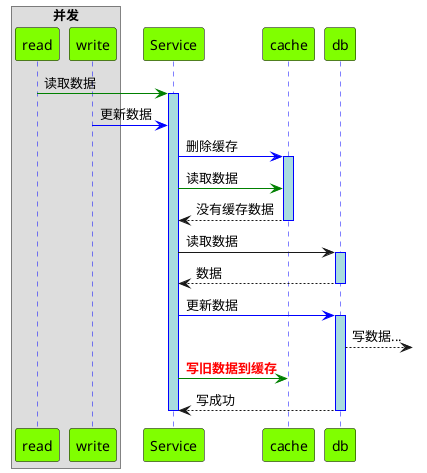 @startuml
!pragma teoz true

skinparam sequence {
	LifeLineBorderColor blue
	LifeLineBackgroundColor #A9DCDF

	ParticipantBorderColor #000
	ParticipantBackgroundColor #80ff00
}

box 并发
participant read
participant write
end box

read -[#green]> Service ++ : 读取数据
write -[#blue]> Service : 更新数据
Service -[#blue]> cache ++ : 删除缓存

Service -[#green]> cache : 读取数据
cache --> Service -- : 没有缓存数据
Service -> db ++ : 读取数据
return 数据


Service -[#blue]> db ++: 更新数据
db -->] : 写数据...
Service -[#green]> cache  : <font color=red><b>写旧数据到缓存
Service <-- db : 写成功
deactivate db


deactivate Service

@enduml